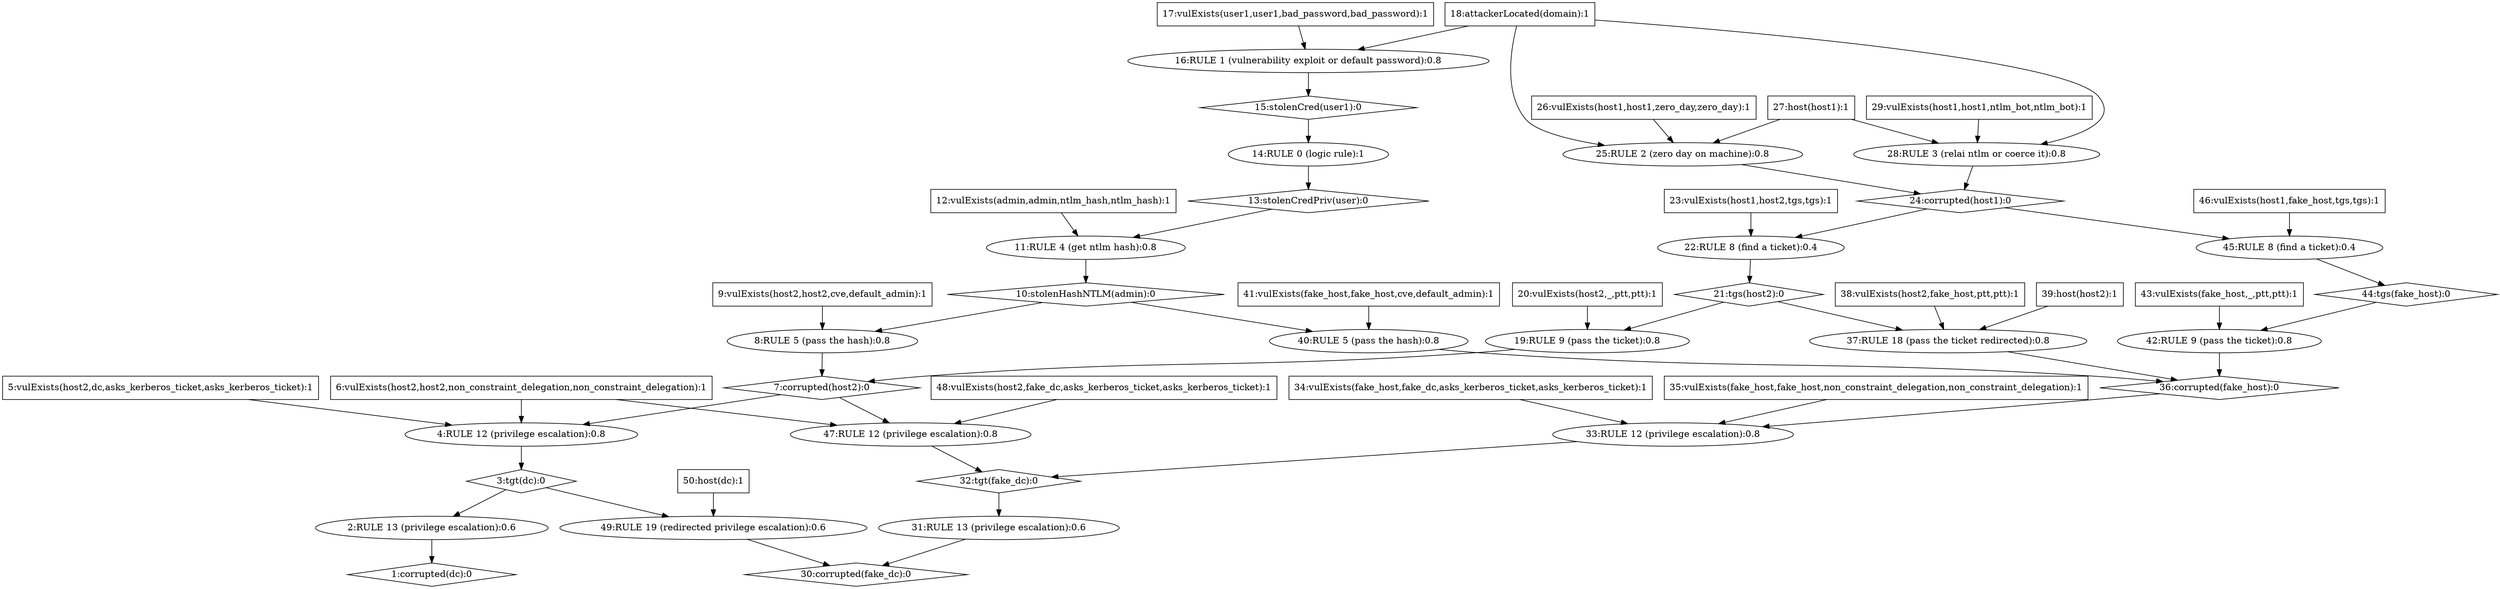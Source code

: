 digraph G {
	1 [label="1:corrupted(dc):0",shape=diamond];
	2 [label="2:RULE 13 (privilege escalation):0.6",shape=ellipse];
	3 [label="3:tgt(dc):0",shape=diamond];
	4 [label="4:RULE 12 (privilege escalation):0.8",shape=ellipse];
	5 [label="5:vulExists(host2,dc,asks_kerberos_ticket,asks_kerberos_ticket):1",shape=box];
	6 [label="6:vulExists(host2,host2,non_constraint_delegation,non_constraint_delegation):1",shape=box];
	7 [label="7:corrupted(host2):0",shape=diamond];
	8 [label="8:RULE 5 (pass the hash):0.8",shape=ellipse];
	9 [label="9:vulExists(host2,host2,cve,default_admin):1",shape=box];
	10 [label="10:stolenHashNTLM(admin):0",shape=diamond];
	11 [label="11:RULE 4 (get ntlm hash):0.8",shape=ellipse];
	12 [label="12:vulExists(admin,admin,ntlm_hash,ntlm_hash):1",shape=box];
	13 [label="13:stolenCredPriv(user):0",shape=diamond];
	14 [label="14:RULE 0 (logic rule):1",shape=ellipse];
	15 [label="15:stolenCred(user1):0",shape=diamond];
	16 [label="16:RULE 1 (vulnerability exploit or default password):0.8",shape=ellipse];
	17 [label="17:vulExists(user1,user1,bad_password,bad_password):1",shape=box];
	18 [label="18:attackerLocated(domain):1",shape=box];
	19 [label="19:RULE 9 (pass the ticket):0.8",shape=ellipse];
	20 [label="20:vulExists(host2,_,ptt,ptt):1",shape=box];
	21 [label="21:tgs(host2):0",shape=diamond];
	22 [label="22:RULE 8 (find a ticket):0.4",shape=ellipse];
	23 [label="23:vulExists(host1,host2,tgs,tgs):1",shape=box];
	24 [label="24:corrupted(host1):0",shape=diamond];
	25 [label="25:RULE 2 (zero day on machine):0.8",shape=ellipse];
	26 [label="26:vulExists(host1,host1,zero_day,zero_day):1",shape=box];
	27 [label="27:host(host1):1",shape=box];
	28 [label="28:RULE 3 (relai ntlm or coerce it):0.8",shape=ellipse];
	29 [label="29:vulExists(host1,host1,ntlm_bot,ntlm_bot):1",shape=box];
	30 [label="30:corrupted(fake_dc):0",shape=diamond];
	31 [label="31:RULE 13 (privilege escalation):0.6",shape=ellipse];
	32 [label="32:tgt(fake_dc):0",shape=diamond];
	33 [label="33:RULE 12 (privilege escalation):0.8",shape=ellipse];
	34 [label="34:vulExists(fake_host,fake_dc,asks_kerberos_ticket,asks_kerberos_ticket):1",shape=box];
	35 [label="35:vulExists(fake_host,fake_host,non_constraint_delegation,non_constraint_delegation):1",shape=box];
	36 [label="36:corrupted(fake_host):0",shape=diamond];
	37 [label="37:RULE 18 (pass the ticket redirected):0.8",shape=ellipse];
	38 [label="38:vulExists(host2,fake_host,ptt,ptt):1",shape=box];
	39 [label="39:host(host2):1",shape=box];
	40 [label="40:RULE 5 (pass the hash):0.8",shape=ellipse];
	41 [label="41:vulExists(fake_host,fake_host,cve,default_admin):1",shape=box];
	42 [label="42:RULE 9 (pass the ticket):0.8",shape=ellipse];
	43 [label="43:vulExists(fake_host,_,ptt,ptt):1",shape=box];
	44 [label="44:tgs(fake_host):0",shape=diamond];
	45 [label="45:RULE 8 (find a ticket):0.4",shape=ellipse];
	46 [label="46:vulExists(host1,fake_host,tgs,tgs):1",shape=box];
	47 [label="47:RULE 12 (privilege escalation):0.8",shape=ellipse];
	48 [label="48:vulExists(host2,fake_dc,asks_kerberos_ticket,asks_kerberos_ticket):1",shape=box];
	49 [label="49:RULE 19 (redirected privilege escalation):0.6",shape=ellipse];
	50 [label="50:host(dc):1",shape=box];
	5 -> 	4;
	6 -> 	4;
	9 -> 	8;
	12 -> 	11;
	17 -> 	16;
	18 -> 	16;
	16 -> 	15;
	15 -> 	14;
	14 -> 	13;
	13 -> 	11;
	11 -> 	10;
	10 -> 	8;
	8 -> 	7;
	20 -> 	19;
	23 -> 	22;
	26 -> 	25;
	27 -> 	25;
	18 -> 	25;
	25 -> 	24;
	29 -> 	28;
	27 -> 	28;
	18 -> 	28;
	28 -> 	24;
	24 -> 	22;
	22 -> 	21;
	21 -> 	19;
	19 -> 	7;
	7 -> 	4;
	4 -> 	3;
	3 -> 	2;
	2 -> 	1;
	34 -> 	33;
	35 -> 	33;
	38 -> 	37;
	39 -> 	37;
	21 -> 	37;
	37 -> 	36;
	41 -> 	40;
	10 -> 	40;
	40 -> 	36;
	43 -> 	42;
	46 -> 	45;
	24 -> 	45;
	45 -> 	44;
	44 -> 	42;
	42 -> 	36;
	36 -> 	33;
	33 -> 	32;
	48 -> 	47;
	6 -> 	47;
	7 -> 	47;
	47 -> 	32;
	32 -> 	31;
	31 -> 	30;
	50 -> 	49;
	3 -> 	49;
	49 -> 	30;
}
